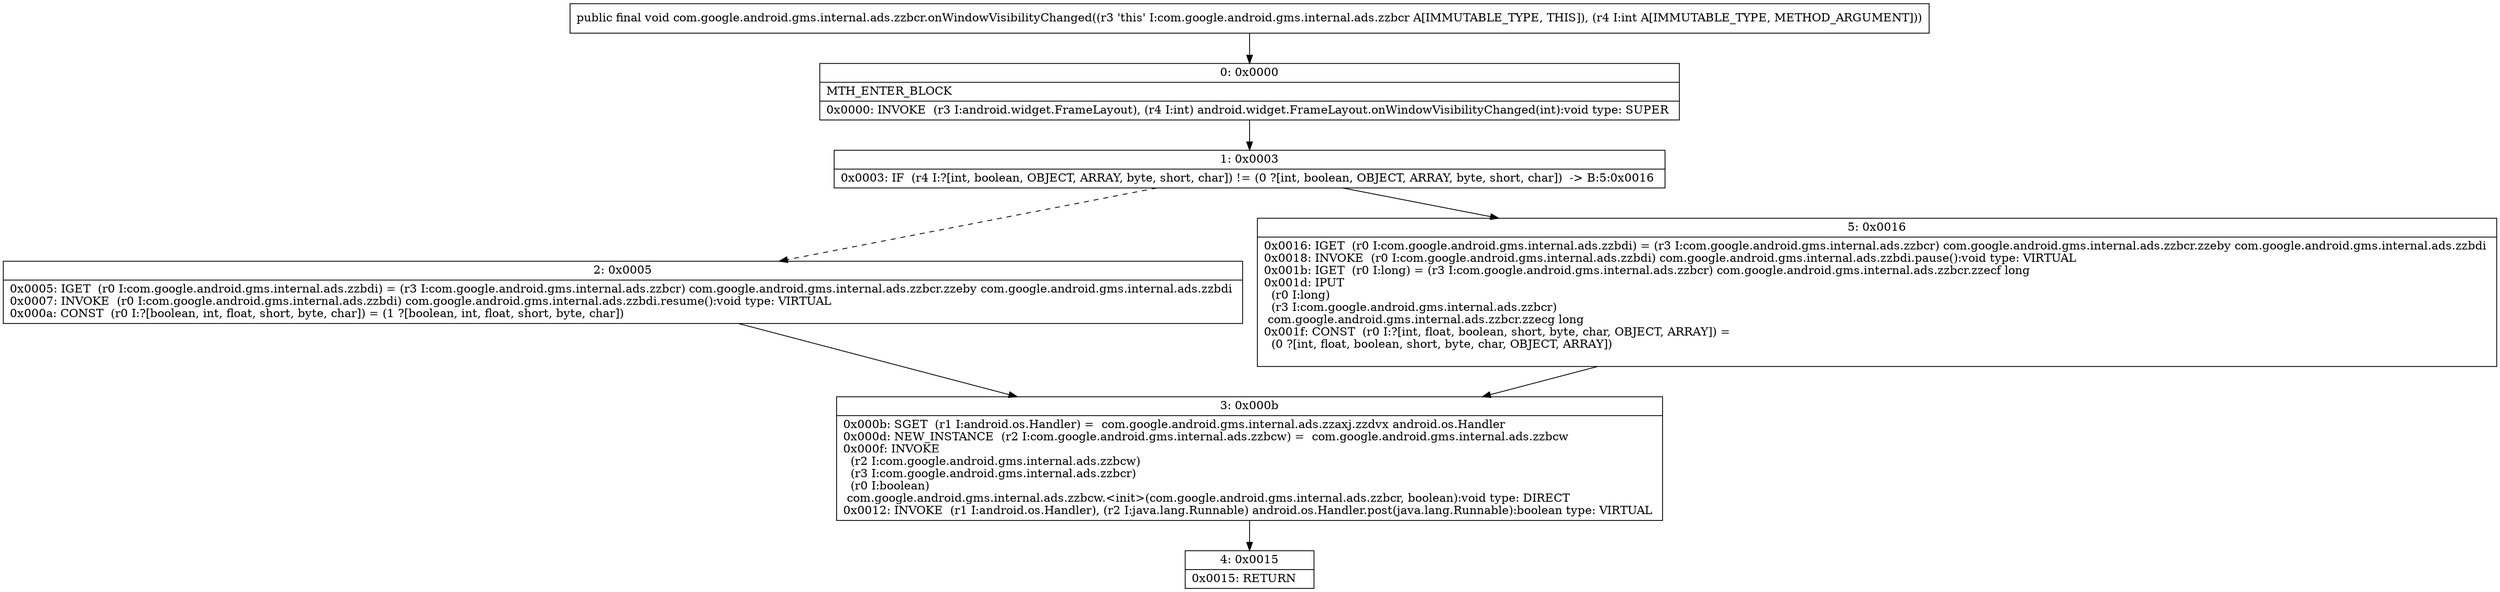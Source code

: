digraph "CFG forcom.google.android.gms.internal.ads.zzbcr.onWindowVisibilityChanged(I)V" {
Node_0 [shape=record,label="{0\:\ 0x0000|MTH_ENTER_BLOCK\l|0x0000: INVOKE  (r3 I:android.widget.FrameLayout), (r4 I:int) android.widget.FrameLayout.onWindowVisibilityChanged(int):void type: SUPER \l}"];
Node_1 [shape=record,label="{1\:\ 0x0003|0x0003: IF  (r4 I:?[int, boolean, OBJECT, ARRAY, byte, short, char]) != (0 ?[int, boolean, OBJECT, ARRAY, byte, short, char])  \-\> B:5:0x0016 \l}"];
Node_2 [shape=record,label="{2\:\ 0x0005|0x0005: IGET  (r0 I:com.google.android.gms.internal.ads.zzbdi) = (r3 I:com.google.android.gms.internal.ads.zzbcr) com.google.android.gms.internal.ads.zzbcr.zzeby com.google.android.gms.internal.ads.zzbdi \l0x0007: INVOKE  (r0 I:com.google.android.gms.internal.ads.zzbdi) com.google.android.gms.internal.ads.zzbdi.resume():void type: VIRTUAL \l0x000a: CONST  (r0 I:?[boolean, int, float, short, byte, char]) = (1 ?[boolean, int, float, short, byte, char]) \l}"];
Node_3 [shape=record,label="{3\:\ 0x000b|0x000b: SGET  (r1 I:android.os.Handler) =  com.google.android.gms.internal.ads.zzaxj.zzdvx android.os.Handler \l0x000d: NEW_INSTANCE  (r2 I:com.google.android.gms.internal.ads.zzbcw) =  com.google.android.gms.internal.ads.zzbcw \l0x000f: INVOKE  \l  (r2 I:com.google.android.gms.internal.ads.zzbcw)\l  (r3 I:com.google.android.gms.internal.ads.zzbcr)\l  (r0 I:boolean)\l com.google.android.gms.internal.ads.zzbcw.\<init\>(com.google.android.gms.internal.ads.zzbcr, boolean):void type: DIRECT \l0x0012: INVOKE  (r1 I:android.os.Handler), (r2 I:java.lang.Runnable) android.os.Handler.post(java.lang.Runnable):boolean type: VIRTUAL \l}"];
Node_4 [shape=record,label="{4\:\ 0x0015|0x0015: RETURN   \l}"];
Node_5 [shape=record,label="{5\:\ 0x0016|0x0016: IGET  (r0 I:com.google.android.gms.internal.ads.zzbdi) = (r3 I:com.google.android.gms.internal.ads.zzbcr) com.google.android.gms.internal.ads.zzbcr.zzeby com.google.android.gms.internal.ads.zzbdi \l0x0018: INVOKE  (r0 I:com.google.android.gms.internal.ads.zzbdi) com.google.android.gms.internal.ads.zzbdi.pause():void type: VIRTUAL \l0x001b: IGET  (r0 I:long) = (r3 I:com.google.android.gms.internal.ads.zzbcr) com.google.android.gms.internal.ads.zzbcr.zzecf long \l0x001d: IPUT  \l  (r0 I:long)\l  (r3 I:com.google.android.gms.internal.ads.zzbcr)\l com.google.android.gms.internal.ads.zzbcr.zzecg long \l0x001f: CONST  (r0 I:?[int, float, boolean, short, byte, char, OBJECT, ARRAY]) = \l  (0 ?[int, float, boolean, short, byte, char, OBJECT, ARRAY])\l \l}"];
MethodNode[shape=record,label="{public final void com.google.android.gms.internal.ads.zzbcr.onWindowVisibilityChanged((r3 'this' I:com.google.android.gms.internal.ads.zzbcr A[IMMUTABLE_TYPE, THIS]), (r4 I:int A[IMMUTABLE_TYPE, METHOD_ARGUMENT])) }"];
MethodNode -> Node_0;
Node_0 -> Node_1;
Node_1 -> Node_2[style=dashed];
Node_1 -> Node_5;
Node_2 -> Node_3;
Node_3 -> Node_4;
Node_5 -> Node_3;
}

